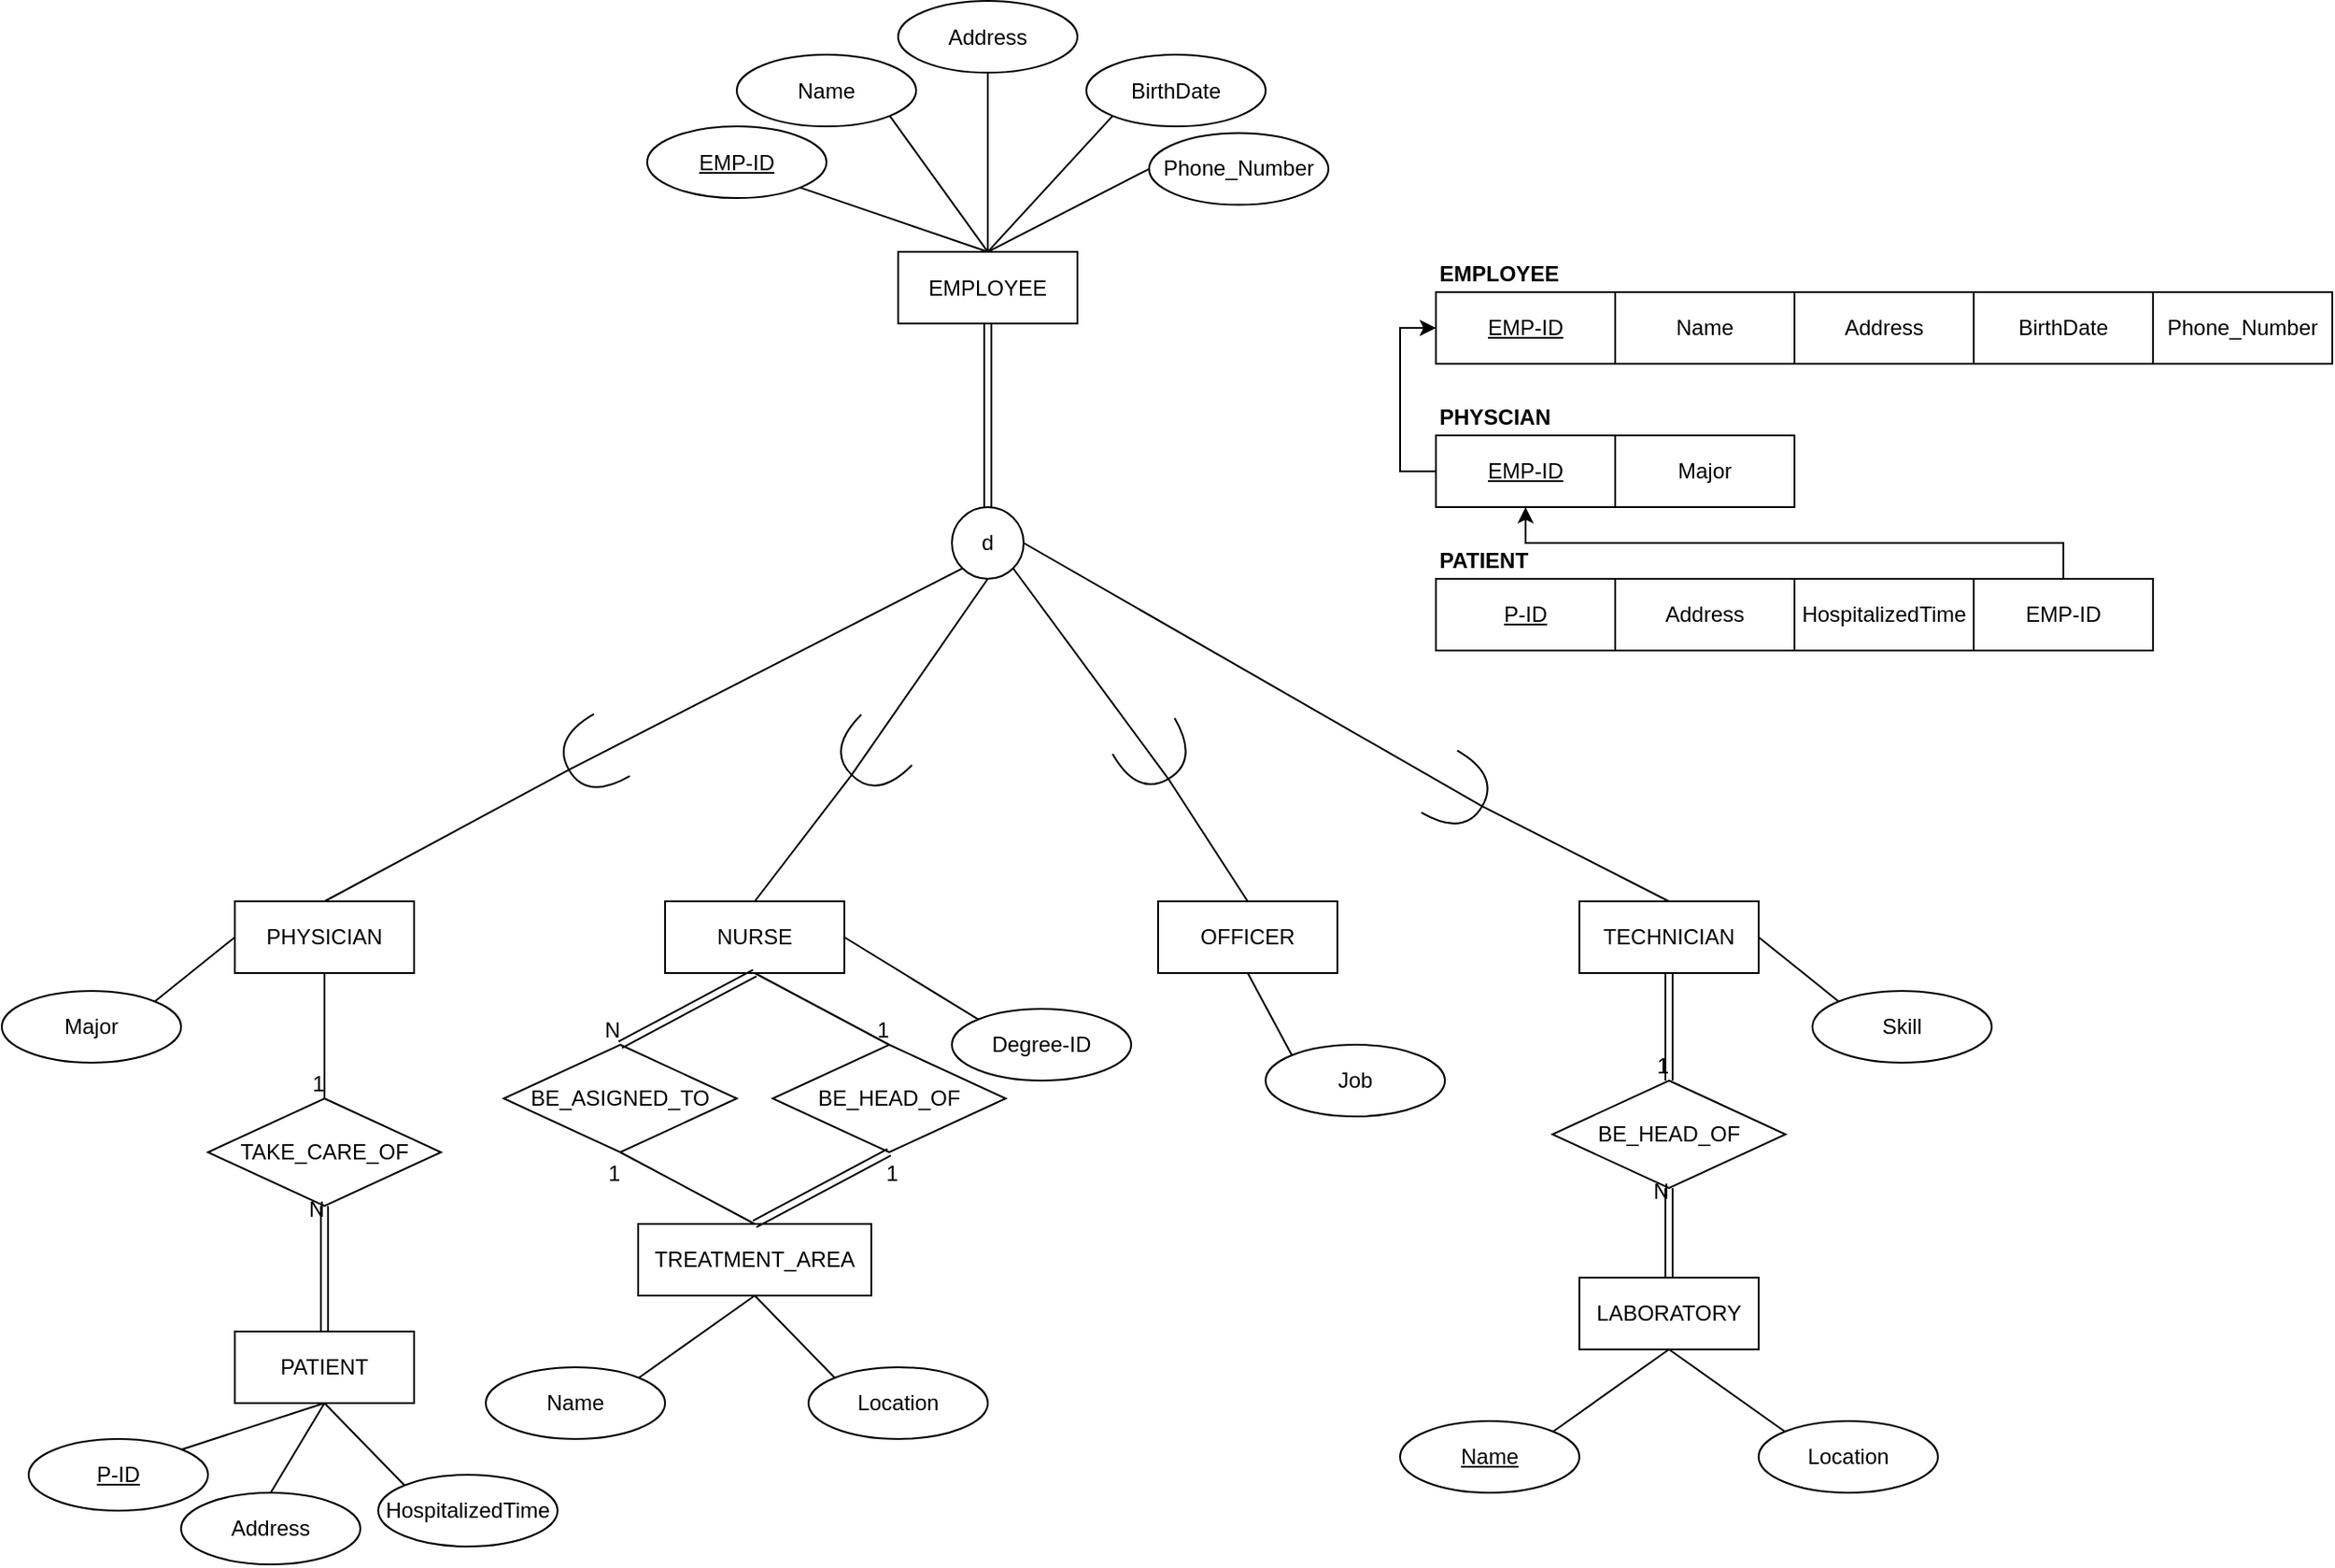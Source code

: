 <mxfile version="15.3.2" type="github">
  <diagram id="R2lEEEUBdFMjLlhIrx00" name="Page-1">
    <mxGraphModel dx="2272" dy="729" grid="1" gridSize="10" guides="1" tooltips="1" connect="1" arrows="1" fold="1" page="1" pageScale="1" pageWidth="850" pageHeight="1100" math="0" shadow="0" extFonts="Permanent Marker^https://fonts.googleapis.com/css?family=Permanent+Marker">
      <root>
        <mxCell id="0" />
        <mxCell id="1" parent="0" />
        <mxCell id="Uyzg28V6n4aqCo-Vc_xZ-2" value="EMPLOYEE" style="whiteSpace=wrap;html=1;align=center;" parent="1" vertex="1">
          <mxGeometry x="230" y="257.53" width="100" height="40" as="geometry" />
        </mxCell>
        <mxCell id="Uyzg28V6n4aqCo-Vc_xZ-3" value="EMP-ID" style="ellipse;whiteSpace=wrap;html=1;align=center;fontStyle=4;" parent="1" vertex="1">
          <mxGeometry x="90" y="187.53" width="100" height="40" as="geometry" />
        </mxCell>
        <mxCell id="Uyzg28V6n4aqCo-Vc_xZ-4" value="" style="endArrow=none;html=1;rounded=0;entryX=0.5;entryY=0;entryDx=0;entryDy=0;exitX=1;exitY=1;exitDx=0;exitDy=0;" parent="1" source="Uyzg28V6n4aqCo-Vc_xZ-3" target="Uyzg28V6n4aqCo-Vc_xZ-2" edge="1">
          <mxGeometry relative="1" as="geometry">
            <mxPoint x="160" y="287.53" as="sourcePoint" />
            <mxPoint x="320" y="287.53" as="targetPoint" />
          </mxGeometry>
        </mxCell>
        <mxCell id="Uyzg28V6n4aqCo-Vc_xZ-5" value="Name" style="ellipse;whiteSpace=wrap;html=1;align=center;" parent="1" vertex="1">
          <mxGeometry x="140" y="147.53" width="100" height="40" as="geometry" />
        </mxCell>
        <mxCell id="Uyzg28V6n4aqCo-Vc_xZ-6" value="Address" style="ellipse;whiteSpace=wrap;html=1;align=center;" parent="1" vertex="1">
          <mxGeometry x="230" y="117.53" width="100" height="40" as="geometry" />
        </mxCell>
        <mxCell id="Uyzg28V6n4aqCo-Vc_xZ-7" value="BirthDate" style="ellipse;whiteSpace=wrap;html=1;align=center;" parent="1" vertex="1">
          <mxGeometry x="335" y="147.53" width="100" height="40" as="geometry" />
        </mxCell>
        <mxCell id="Uyzg28V6n4aqCo-Vc_xZ-8" value="Phone_Number" style="ellipse;whiteSpace=wrap;html=1;align=center;" parent="1" vertex="1">
          <mxGeometry x="370" y="191.29" width="100" height="40" as="geometry" />
        </mxCell>
        <mxCell id="Uyzg28V6n4aqCo-Vc_xZ-9" value="" style="endArrow=none;html=1;rounded=0;entryX=0.5;entryY=0;entryDx=0;entryDy=0;exitX=1;exitY=1;exitDx=0;exitDy=0;" parent="1" source="Uyzg28V6n4aqCo-Vc_xZ-5" target="Uyzg28V6n4aqCo-Vc_xZ-2" edge="1">
          <mxGeometry relative="1" as="geometry">
            <mxPoint x="185.233" y="231.721" as="sourcePoint" />
            <mxPoint x="240" y="267.53" as="targetPoint" />
          </mxGeometry>
        </mxCell>
        <mxCell id="Uyzg28V6n4aqCo-Vc_xZ-10" value="" style="endArrow=none;html=1;rounded=0;entryX=0.5;entryY=0;entryDx=0;entryDy=0;exitX=0.5;exitY=1;exitDx=0;exitDy=0;" parent="1" source="Uyzg28V6n4aqCo-Vc_xZ-6" target="Uyzg28V6n4aqCo-Vc_xZ-2" edge="1">
          <mxGeometry relative="1" as="geometry">
            <mxPoint x="195.233" y="241.721" as="sourcePoint" />
            <mxPoint x="250" y="277.53" as="targetPoint" />
          </mxGeometry>
        </mxCell>
        <mxCell id="Uyzg28V6n4aqCo-Vc_xZ-11" value="" style="endArrow=none;html=1;rounded=0;entryX=0.5;entryY=0;entryDx=0;entryDy=0;exitX=0;exitY=1;exitDx=0;exitDy=0;" parent="1" source="Uyzg28V6n4aqCo-Vc_xZ-7" target="Uyzg28V6n4aqCo-Vc_xZ-2" edge="1">
          <mxGeometry relative="1" as="geometry">
            <mxPoint x="205.233" y="251.721" as="sourcePoint" />
            <mxPoint x="260" y="287.53" as="targetPoint" />
          </mxGeometry>
        </mxCell>
        <mxCell id="Uyzg28V6n4aqCo-Vc_xZ-12" value="" style="endArrow=none;html=1;rounded=0;entryX=0.5;entryY=0;entryDx=0;entryDy=0;exitX=0;exitY=0.5;exitDx=0;exitDy=0;" parent="1" source="Uyzg28V6n4aqCo-Vc_xZ-8" target="Uyzg28V6n4aqCo-Vc_xZ-2" edge="1">
          <mxGeometry relative="1" as="geometry">
            <mxPoint x="359.767" y="191.721" as="sourcePoint" />
            <mxPoint x="290" y="267.53" as="targetPoint" />
          </mxGeometry>
        </mxCell>
        <mxCell id="Uyzg28V6n4aqCo-Vc_xZ-13" value="PHYSICIAN" style="whiteSpace=wrap;html=1;align=center;" parent="1" vertex="1">
          <mxGeometry x="-140" y="620" width="100" height="40" as="geometry" />
        </mxCell>
        <mxCell id="Uyzg28V6n4aqCo-Vc_xZ-14" value="NURSE" style="whiteSpace=wrap;html=1;align=center;" parent="1" vertex="1">
          <mxGeometry x="100" y="620" width="100" height="40" as="geometry" />
        </mxCell>
        <mxCell id="Uyzg28V6n4aqCo-Vc_xZ-15" value="OFFICER" style="whiteSpace=wrap;html=1;align=center;" parent="1" vertex="1">
          <mxGeometry x="375" y="620" width="100" height="40" as="geometry" />
        </mxCell>
        <mxCell id="Uyzg28V6n4aqCo-Vc_xZ-16" value="TECHNICIAN" style="whiteSpace=wrap;html=1;align=center;" parent="1" vertex="1">
          <mxGeometry x="610" y="620" width="100" height="40" as="geometry" />
        </mxCell>
        <mxCell id="Uyzg28V6n4aqCo-Vc_xZ-17" value="Major" style="ellipse;whiteSpace=wrap;html=1;align=center;" parent="1" vertex="1">
          <mxGeometry x="-270" y="670" width="100" height="40" as="geometry" />
        </mxCell>
        <mxCell id="Uyzg28V6n4aqCo-Vc_xZ-18" value="Degree-ID" style="ellipse;whiteSpace=wrap;html=1;align=center;" parent="1" vertex="1">
          <mxGeometry x="260" y="680" width="100" height="40" as="geometry" />
        </mxCell>
        <mxCell id="Uyzg28V6n4aqCo-Vc_xZ-19" value="Job" style="ellipse;whiteSpace=wrap;html=1;align=center;" parent="1" vertex="1">
          <mxGeometry x="435" y="700" width="100" height="40" as="geometry" />
        </mxCell>
        <mxCell id="Uyzg28V6n4aqCo-Vc_xZ-20" value="Skill" style="ellipse;whiteSpace=wrap;html=1;align=center;" parent="1" vertex="1">
          <mxGeometry x="740" y="670" width="100" height="40" as="geometry" />
        </mxCell>
        <mxCell id="Uyzg28V6n4aqCo-Vc_xZ-21" value="TREATMENT_AREA" style="whiteSpace=wrap;html=1;align=center;" parent="1" vertex="1">
          <mxGeometry x="85" y="800" width="130" height="40" as="geometry" />
        </mxCell>
        <mxCell id="Uyzg28V6n4aqCo-Vc_xZ-22" value="Name" style="ellipse;whiteSpace=wrap;html=1;align=center;" parent="1" vertex="1">
          <mxGeometry y="880" width="100" height="40" as="geometry" />
        </mxCell>
        <mxCell id="Uyzg28V6n4aqCo-Vc_xZ-23" value="Location" style="ellipse;whiteSpace=wrap;html=1;align=center;" parent="1" vertex="1">
          <mxGeometry x="180" y="880" width="100" height="40" as="geometry" />
        </mxCell>
        <mxCell id="Uyzg28V6n4aqCo-Vc_xZ-24" value="BE_ASIGNED_TO" style="shape=rhombus;perimeter=rhombusPerimeter;whiteSpace=wrap;html=1;align=center;" parent="1" vertex="1">
          <mxGeometry x="10" y="700" width="130" height="60" as="geometry" />
        </mxCell>
        <mxCell id="Uyzg28V6n4aqCo-Vc_xZ-25" value="BE_HEAD_OF" style="shape=rhombus;perimeter=rhombusPerimeter;whiteSpace=wrap;html=1;align=center;" parent="1" vertex="1">
          <mxGeometry x="160" y="700" width="130" height="60" as="geometry" />
        </mxCell>
        <mxCell id="F6QWjdPtNoCnqDU_v6b6-1" value="" style="shape=link;html=1;rounded=0;exitX=0.5;exitY=1;exitDx=0;exitDy=0;entryX=0.5;entryY=0;entryDx=0;entryDy=0;" edge="1" parent="1" source="Uyzg28V6n4aqCo-Vc_xZ-14" target="Uyzg28V6n4aqCo-Vc_xZ-24">
          <mxGeometry relative="1" as="geometry">
            <mxPoint x="210" y="640" as="sourcePoint" />
            <mxPoint x="370" y="640" as="targetPoint" />
          </mxGeometry>
        </mxCell>
        <mxCell id="F6QWjdPtNoCnqDU_v6b6-2" value="N" style="resizable=0;html=1;align=right;verticalAlign=bottom;" connectable="0" vertex="1" parent="F6QWjdPtNoCnqDU_v6b6-1">
          <mxGeometry x="1" relative="1" as="geometry" />
        </mxCell>
        <mxCell id="F6QWjdPtNoCnqDU_v6b6-3" value="" style="endArrow=none;html=1;rounded=0;exitX=0.5;exitY=0;exitDx=0;exitDy=0;entryX=0.5;entryY=1;entryDx=0;entryDy=0;shape=link;" edge="1" parent="1" source="Uyzg28V6n4aqCo-Vc_xZ-21" target="Uyzg28V6n4aqCo-Vc_xZ-25">
          <mxGeometry relative="1" as="geometry">
            <mxPoint x="190" y="740" as="sourcePoint" />
            <mxPoint x="350" y="740" as="targetPoint" />
          </mxGeometry>
        </mxCell>
        <mxCell id="F6QWjdPtNoCnqDU_v6b6-4" value="1" style="resizable=0;html=1;align=right;verticalAlign=bottom;" connectable="0" vertex="1" parent="F6QWjdPtNoCnqDU_v6b6-3">
          <mxGeometry x="1" relative="1" as="geometry">
            <mxPoint x="5" y="20" as="offset" />
          </mxGeometry>
        </mxCell>
        <mxCell id="F6QWjdPtNoCnqDU_v6b6-7" value="" style="endArrow=none;html=1;rounded=0;exitX=0.5;exitY=1;exitDx=0;exitDy=0;entryX=0.5;entryY=0;entryDx=0;entryDy=0;" edge="1" parent="1" source="Uyzg28V6n4aqCo-Vc_xZ-14" target="Uyzg28V6n4aqCo-Vc_xZ-25">
          <mxGeometry relative="1" as="geometry">
            <mxPoint x="210" y="610" as="sourcePoint" />
            <mxPoint x="370" y="610" as="targetPoint" />
          </mxGeometry>
        </mxCell>
        <mxCell id="F6QWjdPtNoCnqDU_v6b6-8" value="1" style="resizable=0;html=1;align=right;verticalAlign=bottom;" connectable="0" vertex="1" parent="F6QWjdPtNoCnqDU_v6b6-7">
          <mxGeometry x="1" relative="1" as="geometry" />
        </mxCell>
        <mxCell id="F6QWjdPtNoCnqDU_v6b6-9" value="" style="endArrow=none;html=1;rounded=0;entryX=0.5;entryY=1;entryDx=0;entryDy=0;exitX=0.5;exitY=0;exitDx=0;exitDy=0;" edge="1" parent="1" source="Uyzg28V6n4aqCo-Vc_xZ-21" target="Uyzg28V6n4aqCo-Vc_xZ-24">
          <mxGeometry relative="1" as="geometry">
            <mxPoint x="210" y="610" as="sourcePoint" />
            <mxPoint x="370" y="610" as="targetPoint" />
          </mxGeometry>
        </mxCell>
        <mxCell id="F6QWjdPtNoCnqDU_v6b6-10" value="1" style="resizable=0;html=1;align=right;verticalAlign=bottom;" connectable="0" vertex="1" parent="F6QWjdPtNoCnqDU_v6b6-9">
          <mxGeometry x="1" relative="1" as="geometry">
            <mxPoint y="20" as="offset" />
          </mxGeometry>
        </mxCell>
        <mxCell id="F6QWjdPtNoCnqDU_v6b6-11" value="BE_HEAD_OF" style="shape=rhombus;perimeter=rhombusPerimeter;whiteSpace=wrap;html=1;align=center;" vertex="1" parent="1">
          <mxGeometry x="595" y="720" width="130" height="60" as="geometry" />
        </mxCell>
        <mxCell id="F6QWjdPtNoCnqDU_v6b6-12" value="" style="shape=link;html=1;rounded=0;entryX=0.5;entryY=0;entryDx=0;entryDy=0;exitX=0.5;exitY=1;exitDx=0;exitDy=0;" edge="1" parent="1" source="Uyzg28V6n4aqCo-Vc_xZ-16" target="F6QWjdPtNoCnqDU_v6b6-11">
          <mxGeometry relative="1" as="geometry">
            <mxPoint x="460" y="610" as="sourcePoint" />
            <mxPoint x="620" y="610" as="targetPoint" />
          </mxGeometry>
        </mxCell>
        <mxCell id="F6QWjdPtNoCnqDU_v6b6-13" value="1" style="resizable=0;html=1;align=right;verticalAlign=bottom;" connectable="0" vertex="1" parent="F6QWjdPtNoCnqDU_v6b6-12">
          <mxGeometry x="1" relative="1" as="geometry" />
        </mxCell>
        <mxCell id="F6QWjdPtNoCnqDU_v6b6-14" value="LABORATORY" style="whiteSpace=wrap;html=1;align=center;" vertex="1" parent="1">
          <mxGeometry x="610" y="830" width="100" height="40" as="geometry" />
        </mxCell>
        <mxCell id="F6QWjdPtNoCnqDU_v6b6-15" value="" style="shape=link;html=1;rounded=0;entryX=0.5;entryY=1;entryDx=0;entryDy=0;exitX=0.5;exitY=0;exitDx=0;exitDy=0;" edge="1" parent="1" source="F6QWjdPtNoCnqDU_v6b6-14" target="F6QWjdPtNoCnqDU_v6b6-11">
          <mxGeometry relative="1" as="geometry">
            <mxPoint x="410" y="740" as="sourcePoint" />
            <mxPoint x="570" y="740" as="targetPoint" />
          </mxGeometry>
        </mxCell>
        <mxCell id="F6QWjdPtNoCnqDU_v6b6-16" value="N" style="resizable=0;html=1;align=right;verticalAlign=bottom;" connectable="0" vertex="1" parent="F6QWjdPtNoCnqDU_v6b6-15">
          <mxGeometry x="1" relative="1" as="geometry">
            <mxPoint y="10" as="offset" />
          </mxGeometry>
        </mxCell>
        <mxCell id="F6QWjdPtNoCnqDU_v6b6-17" value="Location" style="ellipse;whiteSpace=wrap;html=1;align=center;" vertex="1" parent="1">
          <mxGeometry x="710" y="910" width="100" height="40" as="geometry" />
        </mxCell>
        <mxCell id="F6QWjdPtNoCnqDU_v6b6-18" value="&lt;u&gt;Name&lt;/u&gt;" style="ellipse;whiteSpace=wrap;html=1;align=center;" vertex="1" parent="1">
          <mxGeometry x="510" y="910" width="100" height="40" as="geometry" />
        </mxCell>
        <mxCell id="F6QWjdPtNoCnqDU_v6b6-19" value="TAKE_CARE_OF" style="shape=rhombus;perimeter=rhombusPerimeter;whiteSpace=wrap;html=1;align=center;" vertex="1" parent="1">
          <mxGeometry x="-155" y="730" width="130" height="60" as="geometry" />
        </mxCell>
        <mxCell id="F6QWjdPtNoCnqDU_v6b6-20" value="PATIENT" style="whiteSpace=wrap;html=1;align=center;" vertex="1" parent="1">
          <mxGeometry x="-140" y="860" width="100" height="40" as="geometry" />
        </mxCell>
        <mxCell id="F6QWjdPtNoCnqDU_v6b6-21" value="" style="shape=link;html=1;rounded=0;entryX=0.5;entryY=1;entryDx=0;entryDy=0;exitX=0.5;exitY=0;exitDx=0;exitDy=0;" edge="1" parent="1" source="F6QWjdPtNoCnqDU_v6b6-20" target="F6QWjdPtNoCnqDU_v6b6-19">
          <mxGeometry relative="1" as="geometry">
            <mxPoint x="-340" y="770" as="sourcePoint" />
            <mxPoint x="-180" y="770" as="targetPoint" />
          </mxGeometry>
        </mxCell>
        <mxCell id="F6QWjdPtNoCnqDU_v6b6-22" value="N" style="resizable=0;html=1;align=right;verticalAlign=bottom;" connectable="0" vertex="1" parent="F6QWjdPtNoCnqDU_v6b6-21">
          <mxGeometry x="1" relative="1" as="geometry">
            <mxPoint y="10" as="offset" />
          </mxGeometry>
        </mxCell>
        <mxCell id="F6QWjdPtNoCnqDU_v6b6-23" value="Address" style="ellipse;whiteSpace=wrap;html=1;align=center;" vertex="1" parent="1">
          <mxGeometry x="-170" y="950" width="100" height="40" as="geometry" />
        </mxCell>
        <mxCell id="F6QWjdPtNoCnqDU_v6b6-24" value="&lt;u&gt;P-ID&lt;/u&gt;" style="ellipse;whiteSpace=wrap;html=1;align=center;" vertex="1" parent="1">
          <mxGeometry x="-255" y="920" width="100" height="40" as="geometry" />
        </mxCell>
        <mxCell id="F6QWjdPtNoCnqDU_v6b6-25" value="" style="endArrow=none;html=1;rounded=0;exitX=0.5;exitY=1;exitDx=0;exitDy=0;entryX=0.5;entryY=0;entryDx=0;entryDy=0;" edge="1" parent="1" source="Uyzg28V6n4aqCo-Vc_xZ-13" target="F6QWjdPtNoCnqDU_v6b6-19">
          <mxGeometry relative="1" as="geometry">
            <mxPoint x="-250" y="720" as="sourcePoint" />
            <mxPoint x="-90" y="720" as="targetPoint" />
          </mxGeometry>
        </mxCell>
        <mxCell id="F6QWjdPtNoCnqDU_v6b6-26" value="1" style="resizable=0;html=1;align=right;verticalAlign=bottom;" connectable="0" vertex="1" parent="F6QWjdPtNoCnqDU_v6b6-25">
          <mxGeometry x="1" relative="1" as="geometry" />
        </mxCell>
        <mxCell id="F6QWjdPtNoCnqDU_v6b6-27" value="HospitalizedTime" style="ellipse;whiteSpace=wrap;html=1;align=center;" vertex="1" parent="1">
          <mxGeometry x="-60" y="940" width="100" height="40" as="geometry" />
        </mxCell>
        <mxCell id="F6QWjdPtNoCnqDU_v6b6-28" value="d" style="ellipse;whiteSpace=wrap;html=1;aspect=fixed;" vertex="1" parent="1">
          <mxGeometry x="260" y="400" width="40" height="40" as="geometry" />
        </mxCell>
        <mxCell id="F6QWjdPtNoCnqDU_v6b6-29" value="" style="shape=link;html=1;rounded=0;exitX=0.5;exitY=1;exitDx=0;exitDy=0;entryX=0.5;entryY=0;entryDx=0;entryDy=0;" edge="1" parent="1" source="Uyzg28V6n4aqCo-Vc_xZ-2" target="F6QWjdPtNoCnqDU_v6b6-28">
          <mxGeometry relative="1" as="geometry">
            <mxPoint x="330" y="350" as="sourcePoint" />
            <mxPoint x="490" y="350" as="targetPoint" />
          </mxGeometry>
        </mxCell>
        <mxCell id="F6QWjdPtNoCnqDU_v6b6-31" value="" style="endArrow=none;html=1;rounded=0;entryX=1;entryY=0.5;entryDx=0;entryDy=0;exitX=0.5;exitY=0;exitDx=0;exitDy=0;entryPerimeter=0;" edge="1" parent="1" source="Uyzg28V6n4aqCo-Vc_xZ-13" target="F6QWjdPtNoCnqDU_v6b6-32">
          <mxGeometry relative="1" as="geometry">
            <mxPoint x="185.355" y="231.672" as="sourcePoint" />
            <mxPoint x="290" y="267.53" as="targetPoint" />
          </mxGeometry>
        </mxCell>
        <mxCell id="F6QWjdPtNoCnqDU_v6b6-32" value="" style="shape=requiredInterface;html=1;verticalLabelPosition=bottom;rotation=-210;" vertex="1" parent="1">
          <mxGeometry x="44.51" y="519.67" width="27.66" height="40" as="geometry" />
        </mxCell>
        <mxCell id="F6QWjdPtNoCnqDU_v6b6-33" value="" style="endArrow=none;html=1;rounded=0;entryX=0;entryY=1;entryDx=0;entryDy=0;exitX=1;exitY=0.5;exitDx=0;exitDy=0;exitPerimeter=0;" edge="1" parent="1" source="F6QWjdPtNoCnqDU_v6b6-32" target="F6QWjdPtNoCnqDU_v6b6-28">
          <mxGeometry relative="1" as="geometry">
            <mxPoint x="50" y="550" as="sourcePoint" />
            <mxPoint x="56.363" y="556.585" as="targetPoint" />
          </mxGeometry>
        </mxCell>
        <mxCell id="F6QWjdPtNoCnqDU_v6b6-34" value="" style="endArrow=none;html=1;rounded=0;entryX=1;entryY=0.5;entryDx=0;entryDy=0;exitX=0.5;exitY=0;exitDx=0;exitDy=0;entryPerimeter=0;" edge="1" parent="1" target="F6QWjdPtNoCnqDU_v6b6-35" source="Uyzg28V6n4aqCo-Vc_xZ-14">
          <mxGeometry relative="1" as="geometry">
            <mxPoint x="100" y="585.86" as="sourcePoint" />
            <mxPoint x="480" y="233.39" as="targetPoint" />
          </mxGeometry>
        </mxCell>
        <mxCell id="F6QWjdPtNoCnqDU_v6b6-35" value="" style="shape=requiredInterface;html=1;verticalLabelPosition=bottom;rotation=135;" vertex="1" parent="1">
          <mxGeometry x="200" y="519.67" width="27.66" height="40" as="geometry" />
        </mxCell>
        <mxCell id="F6QWjdPtNoCnqDU_v6b6-36" value="" style="endArrow=none;html=1;rounded=0;entryX=0.5;entryY=1;entryDx=0;entryDy=0;exitX=1;exitY=0.5;exitDx=0;exitDy=0;exitPerimeter=0;" edge="1" parent="1" source="F6QWjdPtNoCnqDU_v6b6-35" target="F6QWjdPtNoCnqDU_v6b6-28">
          <mxGeometry relative="1" as="geometry">
            <mxPoint x="240" y="515.86" as="sourcePoint" />
            <mxPoint x="455.858" y="400.002" as="targetPoint" />
          </mxGeometry>
        </mxCell>
        <mxCell id="F6QWjdPtNoCnqDU_v6b6-37" value="" style="endArrow=none;html=1;rounded=0;entryX=1;entryY=0.5;entryDx=0;entryDy=0;exitX=0.5;exitY=0;exitDx=0;exitDy=0;entryPerimeter=0;" edge="1" parent="1" target="F6QWjdPtNoCnqDU_v6b6-38" source="Uyzg28V6n4aqCo-Vc_xZ-15">
          <mxGeometry relative="1" as="geometry">
            <mxPoint x="350" y="600" as="sourcePoint" />
            <mxPoint x="680" y="213.39" as="targetPoint" />
          </mxGeometry>
        </mxCell>
        <mxCell id="F6QWjdPtNoCnqDU_v6b6-38" value="" style="shape=requiredInterface;html=1;verticalLabelPosition=bottom;rotation=60;" vertex="1" parent="1">
          <mxGeometry x="360" y="519.67" width="27.66" height="40" as="geometry" />
        </mxCell>
        <mxCell id="F6QWjdPtNoCnqDU_v6b6-39" value="" style="endArrow=none;html=1;rounded=0;entryX=1;entryY=1;entryDx=0;entryDy=0;exitX=1;exitY=0.5;exitDx=0;exitDy=0;exitPerimeter=0;" edge="1" parent="1" source="F6QWjdPtNoCnqDU_v6b6-38" target="F6QWjdPtNoCnqDU_v6b6-28">
          <mxGeometry relative="1" as="geometry">
            <mxPoint x="440" y="495.86" as="sourcePoint" />
            <mxPoint x="480" y="420" as="targetPoint" />
          </mxGeometry>
        </mxCell>
        <mxCell id="F6QWjdPtNoCnqDU_v6b6-40" value="" style="endArrow=none;html=1;rounded=0;entryX=1;entryY=0.5;entryDx=0;entryDy=0;exitX=0.5;exitY=0;exitDx=0;exitDy=0;entryPerimeter=0;" edge="1" parent="1" target="F6QWjdPtNoCnqDU_v6b6-41" source="Uyzg28V6n4aqCo-Vc_xZ-16">
          <mxGeometry relative="1" as="geometry">
            <mxPoint x="500" y="610" as="sourcePoint" />
            <mxPoint x="830" y="223.39" as="targetPoint" />
          </mxGeometry>
        </mxCell>
        <mxCell id="F6QWjdPtNoCnqDU_v6b6-41" value="" style="shape=requiredInterface;html=1;verticalLabelPosition=bottom;rotation=30;" vertex="1" parent="1">
          <mxGeometry x="530" y="540" width="27.66" height="40" as="geometry" />
        </mxCell>
        <mxCell id="F6QWjdPtNoCnqDU_v6b6-42" value="" style="endArrow=none;html=1;rounded=0;entryX=1;entryY=0.5;entryDx=0;entryDy=0;exitX=1;exitY=0.5;exitDx=0;exitDy=0;exitPerimeter=0;" edge="1" parent="1" source="F6QWjdPtNoCnqDU_v6b6-41" target="F6QWjdPtNoCnqDU_v6b6-28">
          <mxGeometry relative="1" as="geometry">
            <mxPoint x="590" y="505.86" as="sourcePoint" />
            <mxPoint x="630" y="430" as="targetPoint" />
          </mxGeometry>
        </mxCell>
        <mxCell id="F6QWjdPtNoCnqDU_v6b6-43" value="" style="endArrow=none;html=1;rounded=0;entryX=1;entryY=0.5;entryDx=0;entryDy=0;exitX=0;exitY=0;exitDx=0;exitDy=0;" edge="1" parent="1" source="Uyzg28V6n4aqCo-Vc_xZ-20" target="Uyzg28V6n4aqCo-Vc_xZ-16">
          <mxGeometry relative="1" as="geometry">
            <mxPoint x="670" y="630" as="sourcePoint" />
            <mxPoint x="565.807" y="576.915" as="targetPoint" />
          </mxGeometry>
        </mxCell>
        <mxCell id="F6QWjdPtNoCnqDU_v6b6-44" value="" style="endArrow=none;html=1;rounded=0;entryX=0.5;entryY=1;entryDx=0;entryDy=0;exitX=0;exitY=0;exitDx=0;exitDy=0;" edge="1" parent="1" source="F6QWjdPtNoCnqDU_v6b6-17" target="F6QWjdPtNoCnqDU_v6b6-14">
          <mxGeometry relative="1" as="geometry">
            <mxPoint x="764.645" y="685.858" as="sourcePoint" />
            <mxPoint x="720" y="650" as="targetPoint" />
          </mxGeometry>
        </mxCell>
        <mxCell id="F6QWjdPtNoCnqDU_v6b6-45" value="" style="endArrow=none;html=1;rounded=0;entryX=0.5;entryY=1;entryDx=0;entryDy=0;exitX=1;exitY=0;exitDx=0;exitDy=0;" edge="1" parent="1" source="F6QWjdPtNoCnqDU_v6b6-18" target="F6QWjdPtNoCnqDU_v6b6-14">
          <mxGeometry relative="1" as="geometry">
            <mxPoint x="734.645" y="925.858" as="sourcePoint" />
            <mxPoint x="670" y="880" as="targetPoint" />
          </mxGeometry>
        </mxCell>
        <mxCell id="F6QWjdPtNoCnqDU_v6b6-46" value="" style="endArrow=none;html=1;rounded=0;entryX=0.5;entryY=1;entryDx=0;entryDy=0;exitX=0;exitY=0;exitDx=0;exitDy=0;" edge="1" parent="1" source="Uyzg28V6n4aqCo-Vc_xZ-19" target="Uyzg28V6n4aqCo-Vc_xZ-15">
          <mxGeometry relative="1" as="geometry">
            <mxPoint x="392.995" y="745.858" as="sourcePoint" />
            <mxPoint x="457.64" y="700" as="targetPoint" />
          </mxGeometry>
        </mxCell>
        <mxCell id="F6QWjdPtNoCnqDU_v6b6-47" value="" style="endArrow=none;html=1;rounded=0;exitX=1;exitY=0.5;exitDx=0;exitDy=0;entryX=0;entryY=0;entryDx=0;entryDy=0;" edge="1" parent="1" source="Uyzg28V6n4aqCo-Vc_xZ-14" target="Uyzg28V6n4aqCo-Vc_xZ-18">
          <mxGeometry relative="1" as="geometry">
            <mxPoint x="225.355" y="645.858" as="sourcePoint" />
            <mxPoint x="250" y="690" as="targetPoint" />
          </mxGeometry>
        </mxCell>
        <mxCell id="F6QWjdPtNoCnqDU_v6b6-48" value="" style="endArrow=none;html=1;rounded=0;exitX=0.5;exitY=1;exitDx=0;exitDy=0;entryX=1;entryY=0;entryDx=0;entryDy=0;" edge="1" parent="1" source="Uyzg28V6n4aqCo-Vc_xZ-21" target="Uyzg28V6n4aqCo-Vc_xZ-22">
          <mxGeometry relative="1" as="geometry">
            <mxPoint x="112.68" y="874.14" as="sourcePoint" />
            <mxPoint x="187.325" y="919.998" as="targetPoint" />
          </mxGeometry>
        </mxCell>
        <mxCell id="F6QWjdPtNoCnqDU_v6b6-49" value="" style="endArrow=none;html=1;rounded=0;exitX=0.5;exitY=1;exitDx=0;exitDy=0;entryX=0;entryY=0;entryDx=0;entryDy=0;" edge="1" parent="1" source="Uyzg28V6n4aqCo-Vc_xZ-21" target="Uyzg28V6n4aqCo-Vc_xZ-23">
          <mxGeometry relative="1" as="geometry">
            <mxPoint x="160" y="850" as="sourcePoint" />
            <mxPoint x="95.355" y="895.858" as="targetPoint" />
          </mxGeometry>
        </mxCell>
        <mxCell id="F6QWjdPtNoCnqDU_v6b6-50" value="" style="endArrow=none;html=1;rounded=0;exitX=1;exitY=0;exitDx=0;exitDy=0;entryX=0;entryY=0.5;entryDx=0;entryDy=0;" edge="1" parent="1" source="Uyzg28V6n4aqCo-Vc_xZ-17" target="Uyzg28V6n4aqCo-Vc_xZ-13">
          <mxGeometry relative="1" as="geometry">
            <mxPoint x="-199.64" y="600" as="sourcePoint" />
            <mxPoint x="-154.995" y="645.858" as="targetPoint" />
          </mxGeometry>
        </mxCell>
        <mxCell id="F6QWjdPtNoCnqDU_v6b6-52" value="" style="endArrow=none;html=1;rounded=0;exitX=1;exitY=0;exitDx=0;exitDy=0;entryX=0.5;entryY=1;entryDx=0;entryDy=0;" edge="1" parent="1" source="F6QWjdPtNoCnqDU_v6b6-24" target="F6QWjdPtNoCnqDU_v6b6-20">
          <mxGeometry relative="1" as="geometry">
            <mxPoint x="-227.325" y="885.858" as="sourcePoint" />
            <mxPoint x="-182.68" y="850" as="targetPoint" />
          </mxGeometry>
        </mxCell>
        <mxCell id="F6QWjdPtNoCnqDU_v6b6-53" value="" style="endArrow=none;html=1;rounded=0;exitX=0.5;exitY=0;exitDx=0;exitDy=0;entryX=0.5;entryY=1;entryDx=0;entryDy=0;" edge="1" parent="1" source="F6QWjdPtNoCnqDU_v6b6-23" target="F6QWjdPtNoCnqDU_v6b6-20">
          <mxGeometry relative="1" as="geometry">
            <mxPoint x="-159.645" y="935.858" as="sourcePoint" />
            <mxPoint x="-80" y="910" as="targetPoint" />
          </mxGeometry>
        </mxCell>
        <mxCell id="F6QWjdPtNoCnqDU_v6b6-54" value="" style="endArrow=none;html=1;rounded=0;exitX=0;exitY=0;exitDx=0;exitDy=0;entryX=0.5;entryY=1;entryDx=0;entryDy=0;" edge="1" parent="1" source="F6QWjdPtNoCnqDU_v6b6-27" target="F6QWjdPtNoCnqDU_v6b6-20">
          <mxGeometry relative="1" as="geometry">
            <mxPoint x="-110" y="960" as="sourcePoint" />
            <mxPoint x="-80" y="910" as="targetPoint" />
          </mxGeometry>
        </mxCell>
        <mxCell id="F6QWjdPtNoCnqDU_v6b6-56" value="&lt;u&gt;EMP-ID&lt;/u&gt;" style="whiteSpace=wrap;html=1;align=center;" vertex="1" parent="1">
          <mxGeometry x="530" y="280" width="100" height="40" as="geometry" />
        </mxCell>
        <mxCell id="F6QWjdPtNoCnqDU_v6b6-57" value="&lt;b&gt;EMPLOYEE&lt;/b&gt;" style="text;html=1;strokeColor=none;fillColor=none;align=left;verticalAlign=middle;whiteSpace=wrap;rounded=0;" vertex="1" parent="1">
          <mxGeometry x="530" y="260" width="40" height="20" as="geometry" />
        </mxCell>
        <mxCell id="F6QWjdPtNoCnqDU_v6b6-58" value="Name" style="whiteSpace=wrap;html=1;align=center;" vertex="1" parent="1">
          <mxGeometry x="630" y="280" width="100" height="40" as="geometry" />
        </mxCell>
        <mxCell id="F6QWjdPtNoCnqDU_v6b6-59" value="Address" style="whiteSpace=wrap;html=1;align=center;" vertex="1" parent="1">
          <mxGeometry x="730" y="280" width="100" height="40" as="geometry" />
        </mxCell>
        <mxCell id="F6QWjdPtNoCnqDU_v6b6-60" value="BirthDate" style="whiteSpace=wrap;html=1;align=center;" vertex="1" parent="1">
          <mxGeometry x="830" y="280" width="100" height="40" as="geometry" />
        </mxCell>
        <mxCell id="F6QWjdPtNoCnqDU_v6b6-61" value="Phone_Number" style="whiteSpace=wrap;html=1;align=center;" vertex="1" parent="1">
          <mxGeometry x="930" y="280" width="100" height="40" as="geometry" />
        </mxCell>
        <mxCell id="F6QWjdPtNoCnqDU_v6b6-72" style="edgeStyle=orthogonalEdgeStyle;rounded=0;orthogonalLoop=1;jettySize=auto;html=1;entryX=0;entryY=0.5;entryDx=0;entryDy=0;" edge="1" parent="1" source="F6QWjdPtNoCnqDU_v6b6-62" target="F6QWjdPtNoCnqDU_v6b6-56">
          <mxGeometry relative="1" as="geometry">
            <Array as="points">
              <mxPoint x="510" y="380" />
              <mxPoint x="510" y="300" />
            </Array>
          </mxGeometry>
        </mxCell>
        <mxCell id="F6QWjdPtNoCnqDU_v6b6-62" value="&lt;u&gt;EMP-ID&lt;/u&gt;" style="whiteSpace=wrap;html=1;align=center;" vertex="1" parent="1">
          <mxGeometry x="530" y="360" width="100" height="40" as="geometry" />
        </mxCell>
        <mxCell id="F6QWjdPtNoCnqDU_v6b6-63" value="&lt;b&gt;PHYSCIAN&lt;/b&gt;" style="text;html=1;strokeColor=none;fillColor=none;align=left;verticalAlign=middle;whiteSpace=wrap;rounded=0;" vertex="1" parent="1">
          <mxGeometry x="530" y="340" width="40" height="20" as="geometry" />
        </mxCell>
        <mxCell id="F6QWjdPtNoCnqDU_v6b6-64" value="Major" style="whiteSpace=wrap;html=1;align=center;" vertex="1" parent="1">
          <mxGeometry x="630" y="360" width="100" height="40" as="geometry" />
        </mxCell>
        <mxCell id="F6QWjdPtNoCnqDU_v6b6-65" value="&lt;u&gt;P-ID&lt;/u&gt;" style="whiteSpace=wrap;html=1;align=center;" vertex="1" parent="1">
          <mxGeometry x="530" y="440" width="100" height="40" as="geometry" />
        </mxCell>
        <mxCell id="F6QWjdPtNoCnqDU_v6b6-66" value="&lt;b&gt;PATIENT&lt;/b&gt;" style="text;html=1;strokeColor=none;fillColor=none;align=left;verticalAlign=middle;whiteSpace=wrap;rounded=0;" vertex="1" parent="1">
          <mxGeometry x="530" y="420" width="40" height="20" as="geometry" />
        </mxCell>
        <mxCell id="F6QWjdPtNoCnqDU_v6b6-67" value="Address" style="whiteSpace=wrap;html=1;align=center;" vertex="1" parent="1">
          <mxGeometry x="630" y="440" width="100" height="40" as="geometry" />
        </mxCell>
        <mxCell id="F6QWjdPtNoCnqDU_v6b6-68" value="HospitalizedTime" style="whiteSpace=wrap;html=1;align=center;" vertex="1" parent="1">
          <mxGeometry x="730" y="440" width="100" height="40" as="geometry" />
        </mxCell>
        <mxCell id="F6QWjdPtNoCnqDU_v6b6-71" style="edgeStyle=orthogonalEdgeStyle;rounded=0;orthogonalLoop=1;jettySize=auto;html=1;entryX=0.5;entryY=1;entryDx=0;entryDy=0;" edge="1" parent="1" source="F6QWjdPtNoCnqDU_v6b6-69" target="F6QWjdPtNoCnqDU_v6b6-62">
          <mxGeometry relative="1" as="geometry">
            <mxPoint x="880" y="390" as="targetPoint" />
            <Array as="points">
              <mxPoint x="880" y="420" />
              <mxPoint x="580" y="420" />
            </Array>
          </mxGeometry>
        </mxCell>
        <mxCell id="F6QWjdPtNoCnqDU_v6b6-69" value="EMP-ID" style="whiteSpace=wrap;html=1;align=center;" vertex="1" parent="1">
          <mxGeometry x="830" y="440" width="100" height="40" as="geometry" />
        </mxCell>
      </root>
    </mxGraphModel>
  </diagram>
</mxfile>

